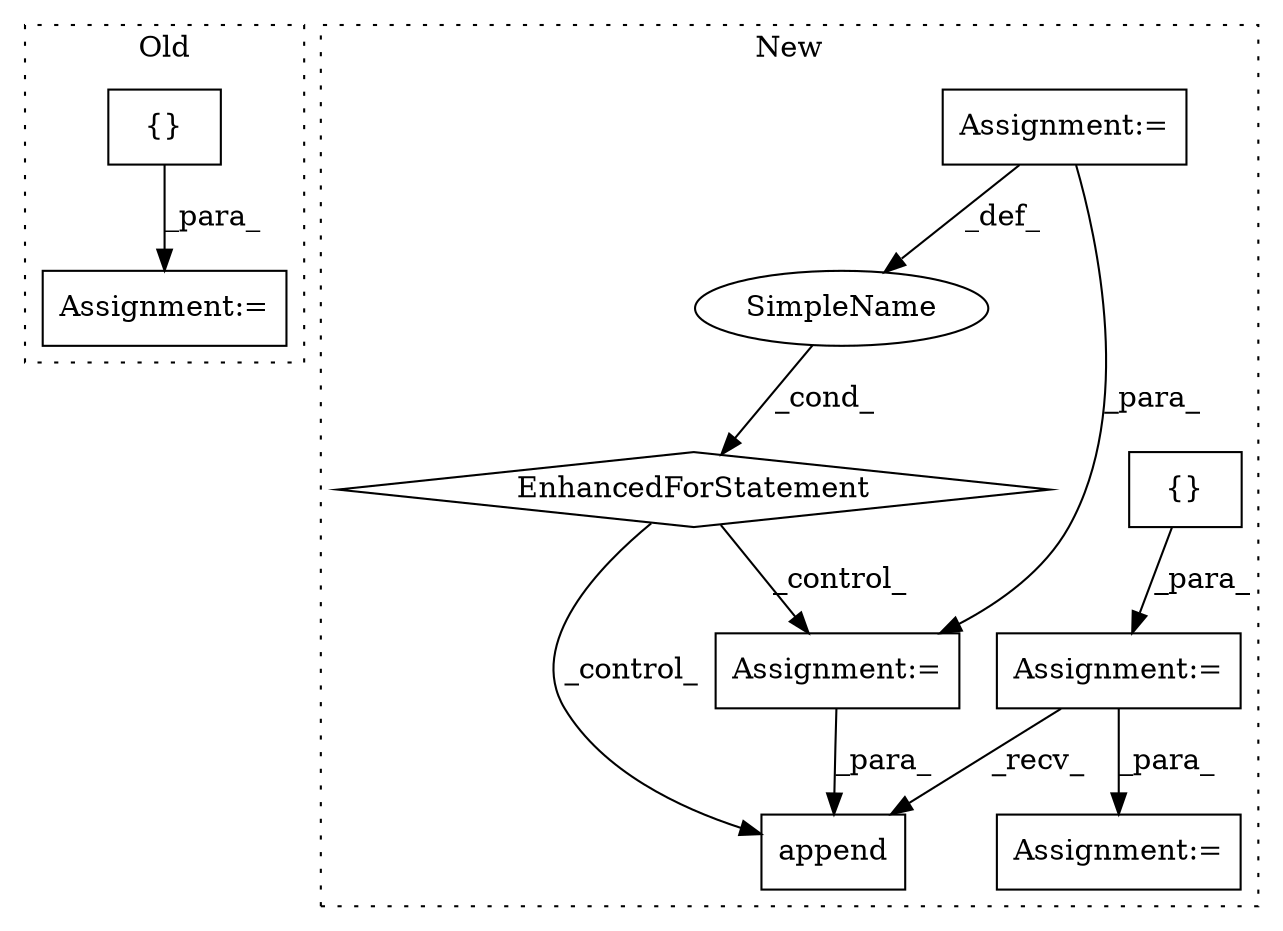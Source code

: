 digraph G {
subgraph cluster0 {
1 [label="{}" a="4" s="3206,3210" l="1,1" shape="box"];
3 [label="Assignment:=" a="7" s="3300" l="2" shape="box"];
label = "Old";
style="dotted";
}
subgraph cluster1 {
2 [label="append" a="32" s="2558,2585" l="7,1" shape="box"];
4 [label="Assignment:=" a="7" s="2302" l="1" shape="box"];
5 [label="{}" a="4" s="2314" l="2" shape="box"];
6 [label="Assignment:=" a="7" s="2618" l="1" shape="box"];
7 [label="EnhancedForStatement" a="70" s="2322,2389" l="53,2" shape="diamond"];
8 [label="Assignment:=" a="7" s="2322,2389" l="53,2" shape="box"];
9 [label="SimpleName" a="42" s="2379" l="2" shape="ellipse"];
10 [label="Assignment:=" a="7" s="2528" l="1" shape="box"];
label = "New";
style="dotted";
}
1 -> 3 [label="_para_"];
4 -> 2 [label="_recv_"];
4 -> 6 [label="_para_"];
5 -> 4 [label="_para_"];
7 -> 10 [label="_control_"];
7 -> 2 [label="_control_"];
8 -> 9 [label="_def_"];
8 -> 10 [label="_para_"];
9 -> 7 [label="_cond_"];
10 -> 2 [label="_para_"];
}